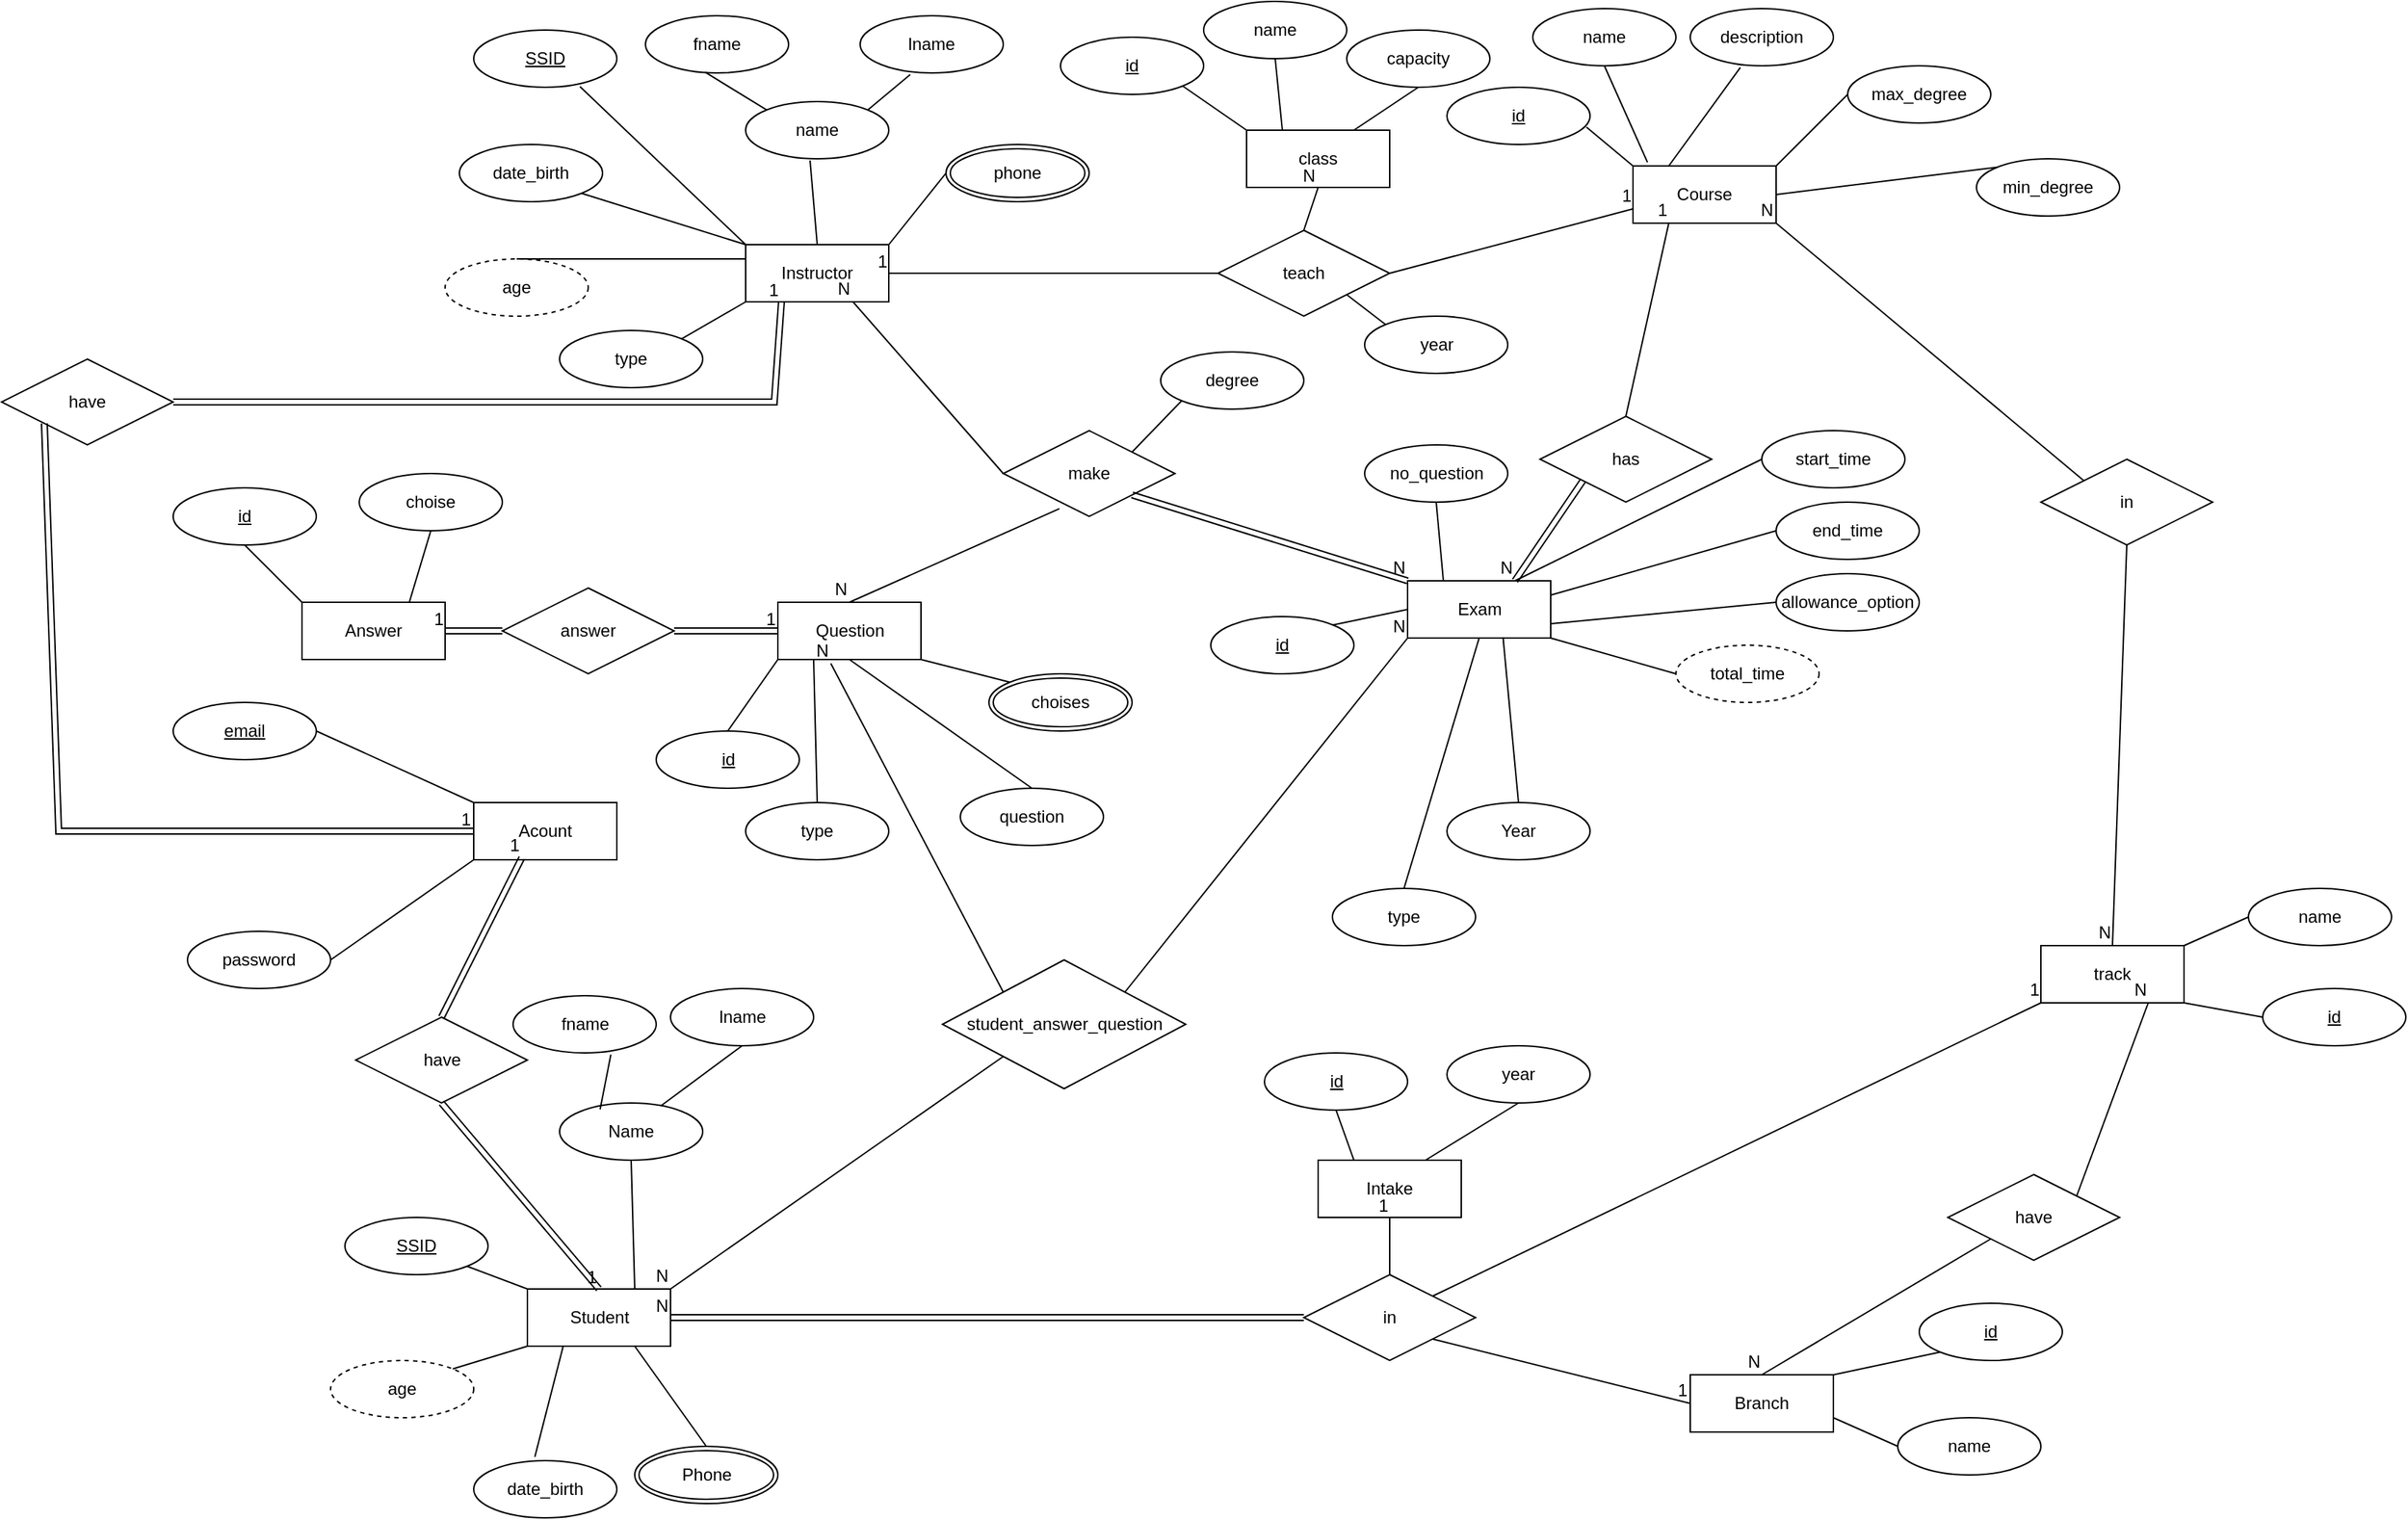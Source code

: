 <mxfile version="24.7.8">
  <diagram name="Page-1" id="6rjsLuwxw9vJ4k6Bj9x0">
    <mxGraphModel dx="3056" dy="1297" grid="1" gridSize="10" guides="1" tooltips="1" connect="1" arrows="1" fold="1" page="1" pageScale="1" pageWidth="850" pageHeight="1100" math="0" shadow="0">
      <root>
        <mxCell id="0" />
        <mxCell id="1" parent="0" />
        <mxCell id="X1uNKG1rofJCswYm5kxe-12" value="Course" style="whiteSpace=wrap;html=1;align=center;" vertex="1" parent="1">
          <mxGeometry x="520" y="165" width="100" height="40" as="geometry" />
        </mxCell>
        <mxCell id="X1uNKG1rofJCswYm5kxe-13" value="id" style="ellipse;whiteSpace=wrap;html=1;align=center;fontStyle=4;" vertex="1" parent="1">
          <mxGeometry x="390" y="110" width="100" height="40" as="geometry" />
        </mxCell>
        <mxCell id="X1uNKG1rofJCswYm5kxe-14" value="name" style="ellipse;whiteSpace=wrap;html=1;align=center;" vertex="1" parent="1">
          <mxGeometry x="450" y="55" width="100" height="40" as="geometry" />
        </mxCell>
        <mxCell id="X1uNKG1rofJCswYm5kxe-15" value="description" style="ellipse;whiteSpace=wrap;html=1;align=center;" vertex="1" parent="1">
          <mxGeometry x="560" y="55" width="100" height="40" as="geometry" />
        </mxCell>
        <mxCell id="X1uNKG1rofJCswYm5kxe-16" value="max_degree" style="ellipse;whiteSpace=wrap;html=1;align=center;" vertex="1" parent="1">
          <mxGeometry x="670" y="95" width="100" height="40" as="geometry" />
        </mxCell>
        <mxCell id="X1uNKG1rofJCswYm5kxe-17" value="min_degree" style="ellipse;whiteSpace=wrap;html=1;align=center;" vertex="1" parent="1">
          <mxGeometry x="760" y="160" width="100" height="40" as="geometry" />
        </mxCell>
        <mxCell id="X1uNKG1rofJCswYm5kxe-18" value="" style="endArrow=none;html=1;rounded=0;exitX=0.975;exitY=0.696;exitDx=0;exitDy=0;exitPerimeter=0;entryX=0;entryY=0;entryDx=0;entryDy=0;" edge="1" parent="1" source="X1uNKG1rofJCswYm5kxe-13" target="X1uNKG1rofJCswYm5kxe-12">
          <mxGeometry relative="1" as="geometry">
            <mxPoint x="450" y="155" as="sourcePoint" />
            <mxPoint x="610" y="155" as="targetPoint" />
          </mxGeometry>
        </mxCell>
        <mxCell id="X1uNKG1rofJCswYm5kxe-19" value="" style="endArrow=none;html=1;rounded=0;exitX=0.5;exitY=1;exitDx=0;exitDy=0;entryX=0.101;entryY=-0.065;entryDx=0;entryDy=0;entryPerimeter=0;" edge="1" parent="1" source="X1uNKG1rofJCswYm5kxe-14" target="X1uNKG1rofJCswYm5kxe-12">
          <mxGeometry relative="1" as="geometry">
            <mxPoint x="448" y="103" as="sourcePoint" />
            <mxPoint x="540" y="155" as="targetPoint" />
          </mxGeometry>
        </mxCell>
        <mxCell id="X1uNKG1rofJCswYm5kxe-20" value="" style="endArrow=none;html=1;rounded=0;exitX=0.35;exitY=1.029;exitDx=0;exitDy=0;entryX=0.25;entryY=0;entryDx=0;entryDy=0;exitPerimeter=0;" edge="1" parent="1" source="X1uNKG1rofJCswYm5kxe-15" target="X1uNKG1rofJCswYm5kxe-12">
          <mxGeometry relative="1" as="geometry">
            <mxPoint x="550" y="95" as="sourcePoint" />
            <mxPoint x="555" y="175" as="targetPoint" />
          </mxGeometry>
        </mxCell>
        <mxCell id="X1uNKG1rofJCswYm5kxe-21" value="" style="endArrow=none;html=1;rounded=0;exitX=0;exitY=0.5;exitDx=0;exitDy=0;entryX=1;entryY=0;entryDx=0;entryDy=0;" edge="1" parent="1" source="X1uNKG1rofJCswYm5kxe-16" target="X1uNKG1rofJCswYm5kxe-12">
          <mxGeometry relative="1" as="geometry">
            <mxPoint x="665" y="96" as="sourcePoint" />
            <mxPoint x="605" y="175" as="targetPoint" />
          </mxGeometry>
        </mxCell>
        <mxCell id="X1uNKG1rofJCswYm5kxe-22" value="" style="endArrow=none;html=1;rounded=0;exitX=0;exitY=0;exitDx=0;exitDy=0;entryX=1;entryY=0.5;entryDx=0;entryDy=0;" edge="1" parent="1" source="X1uNKG1rofJCswYm5kxe-17" target="X1uNKG1rofJCswYm5kxe-12">
          <mxGeometry relative="1" as="geometry">
            <mxPoint x="690" y="145" as="sourcePoint" />
            <mxPoint x="630" y="175" as="targetPoint" />
          </mxGeometry>
        </mxCell>
        <mxCell id="X1uNKG1rofJCswYm5kxe-23" value="Instructor" style="whiteSpace=wrap;html=1;align=center;" vertex="1" parent="1">
          <mxGeometry x="-100" y="220" width="100" height="40" as="geometry" />
        </mxCell>
        <mxCell id="X1uNKG1rofJCswYm5kxe-24" value="SSID" style="ellipse;whiteSpace=wrap;html=1;align=center;fontStyle=4;" vertex="1" parent="1">
          <mxGeometry x="-290" y="70" width="100" height="40" as="geometry" />
        </mxCell>
        <mxCell id="X1uNKG1rofJCswYm5kxe-25" value="fname" style="ellipse;whiteSpace=wrap;html=1;align=center;" vertex="1" parent="1">
          <mxGeometry x="-170" y="60" width="100" height="40" as="geometry" />
        </mxCell>
        <mxCell id="X1uNKG1rofJCswYm5kxe-26" value="lname" style="ellipse;whiteSpace=wrap;html=1;align=center;" vertex="1" parent="1">
          <mxGeometry x="-20" y="60" width="100" height="40" as="geometry" />
        </mxCell>
        <mxCell id="X1uNKG1rofJCswYm5kxe-27" value="" style="endArrow=none;html=1;rounded=0;exitX=0.742;exitY=0.987;exitDx=0;exitDy=0;exitPerimeter=0;entryX=0;entryY=0;entryDx=0;entryDy=0;" edge="1" parent="1" source="X1uNKG1rofJCswYm5kxe-24" target="X1uNKG1rofJCswYm5kxe-23">
          <mxGeometry relative="1" as="geometry">
            <mxPoint x="-140" y="290" as="sourcePoint" />
            <mxPoint x="20" y="290" as="targetPoint" />
          </mxGeometry>
        </mxCell>
        <mxCell id="X1uNKG1rofJCswYm5kxe-28" value="" style="endArrow=none;html=1;rounded=0;exitX=0.417;exitY=0.987;exitDx=0;exitDy=0;exitPerimeter=0;entryX=0;entryY=0;entryDx=0;entryDy=0;" edge="1" parent="1" source="X1uNKG1rofJCswYm5kxe-25" target="X1uNKG1rofJCswYm5kxe-34">
          <mxGeometry relative="1" as="geometry">
            <mxPoint x="-206" y="119" as="sourcePoint" />
            <mxPoint x="-110" y="210" as="targetPoint" />
          </mxGeometry>
        </mxCell>
        <mxCell id="X1uNKG1rofJCswYm5kxe-29" value="" style="endArrow=none;html=1;rounded=0;exitX=0.35;exitY=1.029;exitDx=0;exitDy=0;exitPerimeter=0;entryX=1;entryY=0;entryDx=0;entryDy=0;" edge="1" parent="1" source="X1uNKG1rofJCswYm5kxe-26" target="X1uNKG1rofJCswYm5kxe-34">
          <mxGeometry relative="1" as="geometry">
            <mxPoint x="-111" y="111" as="sourcePoint" />
            <mxPoint x="-85" y="210" as="targetPoint" />
          </mxGeometry>
        </mxCell>
        <mxCell id="X1uNKG1rofJCswYm5kxe-30" value="Question" style="whiteSpace=wrap;html=1;align=center;" vertex="1" parent="1">
          <mxGeometry x="-77.5" y="470" width="100" height="40" as="geometry" />
        </mxCell>
        <mxCell id="X1uNKG1rofJCswYm5kxe-31" value="id" style="ellipse;whiteSpace=wrap;html=1;align=center;fontStyle=4;" vertex="1" parent="1">
          <mxGeometry x="-162.5" y="560" width="100" height="40" as="geometry" />
        </mxCell>
        <mxCell id="X1uNKG1rofJCswYm5kxe-33" value="phone" style="ellipse;shape=doubleEllipse;margin=3;whiteSpace=wrap;html=1;align=center;" vertex="1" parent="1">
          <mxGeometry x="40" y="150" width="100" height="40" as="geometry" />
        </mxCell>
        <mxCell id="X1uNKG1rofJCswYm5kxe-34" value="name" style="ellipse;whiteSpace=wrap;html=1;align=center;" vertex="1" parent="1">
          <mxGeometry x="-100" y="120" width="100" height="40" as="geometry" />
        </mxCell>
        <mxCell id="X1uNKG1rofJCswYm5kxe-35" value="" style="endArrow=none;html=1;rounded=0;exitX=0.45;exitY=1.029;exitDx=0;exitDy=0;exitPerimeter=0;entryX=0.5;entryY=0;entryDx=0;entryDy=0;" edge="1" parent="1" source="X1uNKG1rofJCswYm5kxe-34" target="X1uNKG1rofJCswYm5kxe-23">
          <mxGeometry relative="1" as="geometry">
            <mxPoint x="-20" y="300" as="sourcePoint" />
            <mxPoint x="140" y="300" as="targetPoint" />
          </mxGeometry>
        </mxCell>
        <mxCell id="X1uNKG1rofJCswYm5kxe-36" value="" style="endArrow=none;html=1;rounded=0;exitX=1;exitY=0;exitDx=0;exitDy=0;entryX=0;entryY=0.5;entryDx=0;entryDy=0;" edge="1" parent="1" source="X1uNKG1rofJCswYm5kxe-23" target="X1uNKG1rofJCswYm5kxe-33">
          <mxGeometry relative="1" as="geometry">
            <mxPoint x="80" y="320" as="sourcePoint" />
            <mxPoint x="240" y="320" as="targetPoint" />
          </mxGeometry>
        </mxCell>
        <mxCell id="X1uNKG1rofJCswYm5kxe-37" value="age" style="ellipse;whiteSpace=wrap;html=1;align=center;dashed=1;" vertex="1" parent="1">
          <mxGeometry x="-310" y="230" width="100" height="40" as="geometry" />
        </mxCell>
        <mxCell id="X1uNKG1rofJCswYm5kxe-38" value="date_birth" style="ellipse;whiteSpace=wrap;html=1;align=center;" vertex="1" parent="1">
          <mxGeometry x="-300" y="150" width="100" height="40" as="geometry" />
        </mxCell>
        <mxCell id="X1uNKG1rofJCswYm5kxe-39" value="" style="endArrow=none;html=1;rounded=0;exitX=0;exitY=0;exitDx=0;exitDy=0;entryX=1;entryY=1;entryDx=0;entryDy=0;" edge="1" parent="1" source="X1uNKG1rofJCswYm5kxe-23" target="X1uNKG1rofJCswYm5kxe-38">
          <mxGeometry relative="1" as="geometry">
            <mxPoint x="70" y="230" as="sourcePoint" />
            <mxPoint x="130" y="200" as="targetPoint" />
          </mxGeometry>
        </mxCell>
        <mxCell id="X1uNKG1rofJCswYm5kxe-40" value="" style="endArrow=none;html=1;rounded=0;exitX=0.5;exitY=0;exitDx=0;exitDy=0;entryX=0;entryY=0.25;entryDx=0;entryDy=0;" edge="1" parent="1" source="X1uNKG1rofJCswYm5kxe-37" target="X1uNKG1rofJCswYm5kxe-23">
          <mxGeometry relative="1" as="geometry">
            <mxPoint x="70" y="270" as="sourcePoint" />
            <mxPoint x="135" y="276" as="targetPoint" />
          </mxGeometry>
        </mxCell>
        <mxCell id="X1uNKG1rofJCswYm5kxe-41" value="type" style="ellipse;whiteSpace=wrap;html=1;align=center;" vertex="1" parent="1">
          <mxGeometry x="-100" y="610" width="100" height="40" as="geometry" />
        </mxCell>
        <mxCell id="X1uNKG1rofJCswYm5kxe-42" value="" style="endArrow=none;html=1;rounded=0;exitX=0.5;exitY=0;exitDx=0;exitDy=0;entryX=0;entryY=1;entryDx=0;entryDy=0;" edge="1" parent="1" source="X1uNKG1rofJCswYm5kxe-31" target="X1uNKG1rofJCswYm5kxe-30">
          <mxGeometry relative="1" as="geometry">
            <mxPoint x="-142.505" y="474.142" as="sourcePoint" />
            <mxPoint x="92.14" y="570" as="targetPoint" />
          </mxGeometry>
        </mxCell>
        <mxCell id="X1uNKG1rofJCswYm5kxe-43" value="" style="endArrow=none;html=1;rounded=0;exitX=0.5;exitY=0;exitDx=0;exitDy=0;entryX=0.25;entryY=1;entryDx=0;entryDy=0;" edge="1" parent="1" source="X1uNKG1rofJCswYm5kxe-41" target="X1uNKG1rofJCswYm5kxe-30">
          <mxGeometry relative="1" as="geometry">
            <mxPoint x="-57.646" y="434.226" as="sourcePoint" />
            <mxPoint x="-37.86" y="560" as="targetPoint" />
          </mxGeometry>
        </mxCell>
        <mxCell id="X1uNKG1rofJCswYm5kxe-44" value="Exam" style="whiteSpace=wrap;html=1;align=center;direction=west;" vertex="1" parent="1">
          <mxGeometry x="362.5" y="455.0" width="100" height="40" as="geometry" />
        </mxCell>
        <mxCell id="X1uNKG1rofJCswYm5kxe-47" value="Student" style="whiteSpace=wrap;html=1;align=center;" vertex="1" parent="1">
          <mxGeometry x="-252.5" y="950" width="100" height="40" as="geometry" />
        </mxCell>
        <mxCell id="X1uNKG1rofJCswYm5kxe-54" value="SSID" style="ellipse;whiteSpace=wrap;html=1;align=center;fontStyle=4;" vertex="1" parent="1">
          <mxGeometry x="-380" y="900" width="100" height="40" as="geometry" />
        </mxCell>
        <mxCell id="X1uNKG1rofJCswYm5kxe-55" value="Name" style="ellipse;whiteSpace=wrap;html=1;align=center;" vertex="1" parent="1">
          <mxGeometry x="-230" y="820" width="100" height="40" as="geometry" />
        </mxCell>
        <mxCell id="X1uNKG1rofJCswYm5kxe-56" value="fname" style="ellipse;whiteSpace=wrap;html=1;align=center;" vertex="1" parent="1">
          <mxGeometry x="-262.5" y="745" width="100" height="40" as="geometry" />
        </mxCell>
        <mxCell id="X1uNKG1rofJCswYm5kxe-57" value="lname" style="ellipse;whiteSpace=wrap;html=1;align=center;" vertex="1" parent="1">
          <mxGeometry x="-152.5" y="740" width="100" height="40" as="geometry" />
        </mxCell>
        <mxCell id="X1uNKG1rofJCswYm5kxe-59" value="Phone" style="ellipse;shape=doubleEllipse;margin=3;whiteSpace=wrap;html=1;align=center;" vertex="1" parent="1">
          <mxGeometry x="-177.5" y="1060" width="100" height="40" as="geometry" />
        </mxCell>
        <mxCell id="X1uNKG1rofJCswYm5kxe-60" value="date_birth" style="ellipse;whiteSpace=wrap;html=1;align=center;" vertex="1" parent="1">
          <mxGeometry x="-290" y="1070" width="100" height="40" as="geometry" />
        </mxCell>
        <mxCell id="X1uNKG1rofJCswYm5kxe-61" value="" style="endArrow=none;html=1;rounded=0;exitX=1;exitY=1;exitDx=0;exitDy=0;entryX=0;entryY=0;entryDx=0;entryDy=0;" edge="1" parent="1" source="X1uNKG1rofJCswYm5kxe-54" target="X1uNKG1rofJCswYm5kxe-47">
          <mxGeometry relative="1" as="geometry">
            <mxPoint x="-392.5" y="970" as="sourcePoint" />
            <mxPoint x="-232.5" y="970" as="targetPoint" />
          </mxGeometry>
        </mxCell>
        <mxCell id="X1uNKG1rofJCswYm5kxe-62" value="" style="endArrow=none;html=1;rounded=0;exitX=0.5;exitY=1;exitDx=0;exitDy=0;entryX=0.75;entryY=0;entryDx=0;entryDy=0;" edge="1" parent="1" source="X1uNKG1rofJCswYm5kxe-55" target="X1uNKG1rofJCswYm5kxe-47">
          <mxGeometry relative="1" as="geometry">
            <mxPoint x="-347.5" y="864" as="sourcePoint" />
            <mxPoint x="-172.5" y="920" as="targetPoint" />
          </mxGeometry>
        </mxCell>
        <mxCell id="X1uNKG1rofJCswYm5kxe-63" value="" style="endArrow=none;html=1;rounded=0;exitX=0.683;exitY=1.029;exitDx=0;exitDy=0;entryX=0.283;entryY=0.113;entryDx=0;entryDy=0;exitPerimeter=0;entryPerimeter=0;" edge="1" parent="1" source="X1uNKG1rofJCswYm5kxe-56" target="X1uNKG1rofJCswYm5kxe-55">
          <mxGeometry relative="1" as="geometry">
            <mxPoint x="-239.5" y="871" as="sourcePoint" />
            <mxPoint x="-237.5" y="910" as="targetPoint" />
          </mxGeometry>
        </mxCell>
        <mxCell id="X1uNKG1rofJCswYm5kxe-64" value="" style="endArrow=none;html=1;rounded=0;exitX=0.5;exitY=1;exitDx=0;exitDy=0;entryX=0.708;entryY=0.05;entryDx=0;entryDy=0;entryPerimeter=0;" edge="1" parent="1" source="X1uNKG1rofJCswYm5kxe-57" target="X1uNKG1rofJCswYm5kxe-55">
          <mxGeometry relative="1" as="geometry">
            <mxPoint x="-304.5" y="791" as="sourcePoint" />
            <mxPoint x="-254.5" y="835" as="targetPoint" />
          </mxGeometry>
        </mxCell>
        <mxCell id="X1uNKG1rofJCswYm5kxe-65" value="" style="endArrow=none;html=1;rounded=0;exitX=0.5;exitY=0;exitDx=0;exitDy=0;entryX=0.75;entryY=1;entryDx=0;entryDy=0;" edge="1" parent="1" source="X1uNKG1rofJCswYm5kxe-59" target="X1uNKG1rofJCswYm5kxe-47">
          <mxGeometry relative="1" as="geometry">
            <mxPoint x="-197.5" y="844" as="sourcePoint" />
            <mxPoint x="-191.5" y="882" as="targetPoint" />
          </mxGeometry>
        </mxCell>
        <mxCell id="X1uNKG1rofJCswYm5kxe-66" value="" style="endArrow=none;html=1;rounded=0;exitX=0.427;exitY=-0.065;exitDx=0;exitDy=0;entryX=0.25;entryY=1;entryDx=0;entryDy=0;exitPerimeter=0;" edge="1" parent="1" source="X1uNKG1rofJCswYm5kxe-60" target="X1uNKG1rofJCswYm5kxe-47">
          <mxGeometry relative="1" as="geometry">
            <mxPoint x="-92.5" y="920" as="sourcePoint" />
            <mxPoint x="-142.5" y="960" as="targetPoint" />
          </mxGeometry>
        </mxCell>
        <mxCell id="X1uNKG1rofJCswYm5kxe-67" value="age" style="ellipse;whiteSpace=wrap;html=1;align=center;dashed=1;" vertex="1" parent="1">
          <mxGeometry x="-390" y="1000" width="100" height="40" as="geometry" />
        </mxCell>
        <mxCell id="X1uNKG1rofJCswYm5kxe-85" value="Acount" style="whiteSpace=wrap;html=1;align=center;" vertex="1" parent="1">
          <mxGeometry x="-290" y="610.0" width="100" height="40" as="geometry" />
        </mxCell>
        <mxCell id="X1uNKG1rofJCswYm5kxe-86" value="type" style="ellipse;whiteSpace=wrap;html=1;align=center;direction=west;" vertex="1" parent="1">
          <mxGeometry x="310" y="670" width="100" height="40" as="geometry" />
        </mxCell>
        <mxCell id="X1uNKG1rofJCswYm5kxe-87" value="id" style="ellipse;whiteSpace=wrap;html=1;align=center;fontStyle=4;direction=west;" vertex="1" parent="1">
          <mxGeometry x="225" y="480" width="100" height="40" as="geometry" />
        </mxCell>
        <mxCell id="X1uNKG1rofJCswYm5kxe-88" value="" style="endArrow=none;html=1;rounded=0;exitX=0;exitY=1;exitDx=0;exitDy=0;entryX=1;entryY=0.5;entryDx=0;entryDy=0;" edge="1" parent="1" source="X1uNKG1rofJCswYm5kxe-87" target="X1uNKG1rofJCswYm5kxe-44">
          <mxGeometry relative="1" as="geometry">
            <mxPoint x="432.5" y="350" as="sourcePoint" />
            <mxPoint x="592.5" y="350" as="targetPoint" />
          </mxGeometry>
        </mxCell>
        <mxCell id="X1uNKG1rofJCswYm5kxe-89" value="" style="endArrow=none;html=1;rounded=0;exitX=0.5;exitY=0;exitDx=0;exitDy=0;entryX=0.5;entryY=1;entryDx=0;entryDy=0;" edge="1" parent="1" source="X1uNKG1rofJCswYm5kxe-44" target="X1uNKG1rofJCswYm5kxe-86">
          <mxGeometry relative="1" as="geometry">
            <mxPoint x="337.5" y="429.0" as="sourcePoint" />
            <mxPoint x="372.5" y="465.0" as="targetPoint" />
          </mxGeometry>
        </mxCell>
        <mxCell id="X1uNKG1rofJCswYm5kxe-106" value="start_time" style="ellipse;whiteSpace=wrap;html=1;align=center;" vertex="1" parent="1">
          <mxGeometry x="610" y="350" width="100" height="40" as="geometry" />
        </mxCell>
        <mxCell id="X1uNKG1rofJCswYm5kxe-108" value="end_time" style="ellipse;whiteSpace=wrap;html=1;align=center;" vertex="1" parent="1">
          <mxGeometry x="620" y="400" width="100" height="40" as="geometry" />
        </mxCell>
        <mxCell id="X1uNKG1rofJCswYm5kxe-109" value="" style="endArrow=none;html=1;rounded=0;exitX=0;exitY=0.5;exitDx=0;exitDy=0;entryX=0.25;entryY=1;entryDx=0;entryDy=0;" edge="1" parent="1" source="X1uNKG1rofJCswYm5kxe-106" target="X1uNKG1rofJCswYm5kxe-44">
          <mxGeometry relative="1" as="geometry">
            <mxPoint x="502.5" y="430.0" as="sourcePoint" />
            <mxPoint x="662.5" y="430.0" as="targetPoint" />
          </mxGeometry>
        </mxCell>
        <mxCell id="X1uNKG1rofJCswYm5kxe-110" value="" style="endArrow=none;html=1;rounded=0;exitX=0;exitY=0.5;exitDx=0;exitDy=0;entryX=0;entryY=0.75;entryDx=0;entryDy=0;" edge="1" parent="1" source="X1uNKG1rofJCswYm5kxe-108" target="X1uNKG1rofJCswYm5kxe-44">
          <mxGeometry relative="1" as="geometry">
            <mxPoint x="412.5" y="395" as="sourcePoint" />
            <mxPoint x="397.5" y="465.0" as="targetPoint" />
          </mxGeometry>
        </mxCell>
        <mxCell id="X1uNKG1rofJCswYm5kxe-111" value="allowance_option" style="ellipse;whiteSpace=wrap;html=1;align=center;" vertex="1" parent="1">
          <mxGeometry x="620" y="450" width="100" height="40" as="geometry" />
        </mxCell>
        <mxCell id="X1uNKG1rofJCswYm5kxe-112" value="" style="endArrow=none;html=1;rounded=0;exitX=0;exitY=0.5;exitDx=0;exitDy=0;entryX=0;entryY=0.25;entryDx=0;entryDy=0;" edge="1" parent="1" source="X1uNKG1rofJCswYm5kxe-111" target="X1uNKG1rofJCswYm5kxe-44">
          <mxGeometry relative="1" as="geometry">
            <mxPoint x="477.5" y="384" as="sourcePoint" />
            <mxPoint x="482.5" y="420" as="targetPoint" />
          </mxGeometry>
        </mxCell>
        <mxCell id="X1uNKG1rofJCswYm5kxe-127" value="Year" style="ellipse;whiteSpace=wrap;html=1;align=center;" vertex="1" parent="1">
          <mxGeometry x="390" y="610" width="100" height="40" as="geometry" />
        </mxCell>
        <mxCell id="X1uNKG1rofJCswYm5kxe-128" value="" style="endArrow=none;html=1;rounded=0;exitX=0.5;exitY=0;exitDx=0;exitDy=0;entryX=0.333;entryY=0.013;entryDx=0;entryDy=0;entryPerimeter=0;" edge="1" parent="1" source="X1uNKG1rofJCswYm5kxe-127" target="X1uNKG1rofJCswYm5kxe-44">
          <mxGeometry relative="1" as="geometry">
            <mxPoint x="352.5" y="580" as="sourcePoint" />
            <mxPoint x="512.5" y="580" as="targetPoint" />
          </mxGeometry>
        </mxCell>
        <mxCell id="X1uNKG1rofJCswYm5kxe-192" value="teach" style="shape=rhombus;perimeter=rhombusPerimeter;whiteSpace=wrap;html=1;align=center;" vertex="1" parent="1">
          <mxGeometry x="230" y="210" width="120" height="60" as="geometry" />
        </mxCell>
        <mxCell id="X1uNKG1rofJCswYm5kxe-202" value="question" style="ellipse;whiteSpace=wrap;html=1;align=center;" vertex="1" parent="1">
          <mxGeometry x="50" y="600" width="100" height="40" as="geometry" />
        </mxCell>
        <mxCell id="X1uNKG1rofJCswYm5kxe-204" value="choises" style="ellipse;shape=doubleEllipse;margin=3;whiteSpace=wrap;html=1;align=center;" vertex="1" parent="1">
          <mxGeometry x="70" y="520" width="100" height="40" as="geometry" />
        </mxCell>
        <mxCell id="X1uNKG1rofJCswYm5kxe-205" value="" style="endArrow=none;html=1;rounded=0;exitX=0.5;exitY=0;exitDx=0;exitDy=0;entryX=0.5;entryY=1;entryDx=0;entryDy=0;" edge="1" parent="1" source="X1uNKG1rofJCswYm5kxe-202" target="X1uNKG1rofJCswYm5kxe-30">
          <mxGeometry relative="1" as="geometry">
            <mxPoint x="22.5" y="600" as="sourcePoint" />
            <mxPoint x="182.5" y="600" as="targetPoint" />
          </mxGeometry>
        </mxCell>
        <mxCell id="X1uNKG1rofJCswYm5kxe-206" value="" style="endArrow=none;html=1;rounded=0;exitX=0;exitY=0;exitDx=0;exitDy=0;entryX=1;entryY=1;entryDx=0;entryDy=0;" edge="1" parent="1" source="X1uNKG1rofJCswYm5kxe-204" target="X1uNKG1rofJCswYm5kxe-30">
          <mxGeometry relative="1" as="geometry">
            <mxPoint x="40.5" y="432" as="sourcePoint" />
            <mxPoint x="7.5" y="480" as="targetPoint" />
          </mxGeometry>
        </mxCell>
        <mxCell id="X1uNKG1rofJCswYm5kxe-209" value="year" style="ellipse;whiteSpace=wrap;html=1;align=center;direction=east;" vertex="1" parent="1">
          <mxGeometry x="332.5" y="270" width="100" height="40" as="geometry" />
        </mxCell>
        <mxCell id="X1uNKG1rofJCswYm5kxe-210" value="" style="endArrow=none;html=1;rounded=0;exitX=1;exitY=1;exitDx=0;exitDy=0;entryX=0;entryY=0;entryDx=0;entryDy=0;" edge="1" parent="1" source="X1uNKG1rofJCswYm5kxe-192" target="X1uNKG1rofJCswYm5kxe-209">
          <mxGeometry relative="1" as="geometry">
            <mxPoint x="530" y="355" as="sourcePoint" />
            <mxPoint x="690" y="355" as="targetPoint" />
          </mxGeometry>
        </mxCell>
        <mxCell id="X1uNKG1rofJCswYm5kxe-211" value="class" style="whiteSpace=wrap;html=1;align=center;" vertex="1" parent="1">
          <mxGeometry x="250" y="140" width="100" height="40" as="geometry" />
        </mxCell>
        <mxCell id="X1uNKG1rofJCswYm5kxe-216" value="" style="endArrow=none;html=1;rounded=0;exitX=0.5;exitY=0;exitDx=0;exitDy=0;entryX=0.5;entryY=1;entryDx=0;entryDy=0;" edge="1" parent="1" source="X1uNKG1rofJCswYm5kxe-192" target="X1uNKG1rofJCswYm5kxe-211">
          <mxGeometry relative="1" as="geometry">
            <mxPoint x="260" y="140" as="sourcePoint" />
            <mxPoint x="240" y="150" as="targetPoint" />
          </mxGeometry>
        </mxCell>
        <mxCell id="X1uNKG1rofJCswYm5kxe-217" value="N" style="resizable=0;html=1;whiteSpace=wrap;align=right;verticalAlign=bottom;" connectable="0" vertex="1" parent="X1uNKG1rofJCswYm5kxe-216">
          <mxGeometry x="1" relative="1" as="geometry" />
        </mxCell>
        <mxCell id="X1uNKG1rofJCswYm5kxe-218" value="" style="endArrow=none;html=1;rounded=0;exitX=0;exitY=0.5;exitDx=0;exitDy=0;entryX=1;entryY=0.5;entryDx=0;entryDy=0;" edge="1" parent="1" source="X1uNKG1rofJCswYm5kxe-192" target="X1uNKG1rofJCswYm5kxe-23">
          <mxGeometry relative="1" as="geometry">
            <mxPoint x="200" y="250" as="sourcePoint" />
            <mxPoint x="40" y="250" as="targetPoint" />
          </mxGeometry>
        </mxCell>
        <mxCell id="X1uNKG1rofJCswYm5kxe-219" value="1" style="resizable=0;html=1;whiteSpace=wrap;align=right;verticalAlign=bottom;" connectable="0" vertex="1" parent="X1uNKG1rofJCswYm5kxe-218">
          <mxGeometry x="1" relative="1" as="geometry" />
        </mxCell>
        <mxCell id="X1uNKG1rofJCswYm5kxe-220" value="" style="endArrow=none;html=1;rounded=0;exitX=1;exitY=0.5;exitDx=0;exitDy=0;entryX=0;entryY=0.75;entryDx=0;entryDy=0;" edge="1" parent="1" source="X1uNKG1rofJCswYm5kxe-192" target="X1uNKG1rofJCswYm5kxe-12">
          <mxGeometry relative="1" as="geometry">
            <mxPoint x="350" y="220" as="sourcePoint" />
            <mxPoint x="510" y="220" as="targetPoint" />
          </mxGeometry>
        </mxCell>
        <mxCell id="X1uNKG1rofJCswYm5kxe-221" value="1" style="resizable=0;html=1;whiteSpace=wrap;align=right;verticalAlign=bottom;" connectable="0" vertex="1" parent="X1uNKG1rofJCswYm5kxe-220">
          <mxGeometry x="1" relative="1" as="geometry" />
        </mxCell>
        <mxCell id="X1uNKG1rofJCswYm5kxe-223" value="id" style="ellipse;whiteSpace=wrap;html=1;align=center;fontStyle=4;" vertex="1" parent="1">
          <mxGeometry x="120" y="75" width="100" height="40" as="geometry" />
        </mxCell>
        <mxCell id="X1uNKG1rofJCswYm5kxe-224" value="name" style="ellipse;whiteSpace=wrap;html=1;align=center;" vertex="1" parent="1">
          <mxGeometry x="220" y="50" width="100" height="40" as="geometry" />
        </mxCell>
        <mxCell id="X1uNKG1rofJCswYm5kxe-225" value="capacity" style="ellipse;whiteSpace=wrap;html=1;align=center;" vertex="1" parent="1">
          <mxGeometry x="320" y="70" width="100" height="40" as="geometry" />
        </mxCell>
        <mxCell id="X1uNKG1rofJCswYm5kxe-226" value="" style="endArrow=none;html=1;rounded=0;exitX=1;exitY=1;exitDx=0;exitDy=0;entryX=0;entryY=0;entryDx=0;entryDy=0;" edge="1" parent="1" source="X1uNKG1rofJCswYm5kxe-223" target="X1uNKG1rofJCswYm5kxe-211">
          <mxGeometry relative="1" as="geometry">
            <mxPoint x="250" y="40" as="sourcePoint" />
            <mxPoint x="410" y="40" as="targetPoint" />
          </mxGeometry>
        </mxCell>
        <mxCell id="X1uNKG1rofJCswYm5kxe-227" value="" style="endArrow=none;html=1;rounded=0;exitX=0.5;exitY=1;exitDx=0;exitDy=0;entryX=0.25;entryY=0;entryDx=0;entryDy=0;" edge="1" parent="1" source="X1uNKG1rofJCswYm5kxe-224" target="X1uNKG1rofJCswYm5kxe-211">
          <mxGeometry relative="1" as="geometry">
            <mxPoint x="195" y="44" as="sourcePoint" />
            <mxPoint x="200" y="75" as="targetPoint" />
          </mxGeometry>
        </mxCell>
        <mxCell id="X1uNKG1rofJCswYm5kxe-228" value="" style="endArrow=none;html=1;rounded=0;exitX=0.5;exitY=1;exitDx=0;exitDy=0;entryX=0.75;entryY=0;entryDx=0;entryDy=0;" edge="1" parent="1" source="X1uNKG1rofJCswYm5kxe-225" target="X1uNKG1rofJCswYm5kxe-211">
          <mxGeometry relative="1" as="geometry">
            <mxPoint x="205" y="54" as="sourcePoint" />
            <mxPoint x="210" y="85" as="targetPoint" />
          </mxGeometry>
        </mxCell>
        <mxCell id="X1uNKG1rofJCswYm5kxe-234" value="type" style="ellipse;whiteSpace=wrap;html=1;align=center;" vertex="1" parent="1">
          <mxGeometry x="-230" y="280" width="100" height="40" as="geometry" />
        </mxCell>
        <mxCell id="X1uNKG1rofJCswYm5kxe-235" value="" style="endArrow=none;html=1;rounded=0;exitX=0;exitY=1;exitDx=0;exitDy=0;entryX=1;entryY=0;entryDx=0;entryDy=0;" edge="1" parent="1" source="X1uNKG1rofJCswYm5kxe-23" target="X1uNKG1rofJCswYm5kxe-234">
          <mxGeometry relative="1" as="geometry">
            <mxPoint x="-220" y="370" as="sourcePoint" />
            <mxPoint x="-60" y="370" as="targetPoint" />
          </mxGeometry>
        </mxCell>
        <mxCell id="X1uNKG1rofJCswYm5kxe-241" value="email" style="ellipse;whiteSpace=wrap;html=1;align=center;fontStyle=4;" vertex="1" parent="1">
          <mxGeometry x="-500" y="540" width="100" height="40" as="geometry" />
        </mxCell>
        <mxCell id="X1uNKG1rofJCswYm5kxe-242" value="password" style="ellipse;whiteSpace=wrap;html=1;align=center;" vertex="1" parent="1">
          <mxGeometry x="-490" y="700" width="100" height="40" as="geometry" />
        </mxCell>
        <mxCell id="X1uNKG1rofJCswYm5kxe-243" value="" style="endArrow=none;html=1;rounded=0;exitX=1;exitY=0.5;exitDx=0;exitDy=0;" edge="1" parent="1" source="X1uNKG1rofJCswYm5kxe-241">
          <mxGeometry relative="1" as="geometry">
            <mxPoint x="-440" y="750" as="sourcePoint" />
            <mxPoint x="-290" y="610" as="targetPoint" />
          </mxGeometry>
        </mxCell>
        <mxCell id="X1uNKG1rofJCswYm5kxe-244" value="" style="endArrow=none;html=1;rounded=0;exitX=1;exitY=0.5;exitDx=0;exitDy=0;entryX=0;entryY=1;entryDx=0;entryDy=0;" edge="1" parent="1" source="X1uNKG1rofJCswYm5kxe-242" target="X1uNKG1rofJCswYm5kxe-85">
          <mxGeometry relative="1" as="geometry">
            <mxPoint x="-360" y="720" as="sourcePoint" />
            <mxPoint x="-200" y="720" as="targetPoint" />
          </mxGeometry>
        </mxCell>
        <mxCell id="X1uNKG1rofJCswYm5kxe-245" value="have" style="shape=rhombus;perimeter=rhombusPerimeter;whiteSpace=wrap;html=1;align=center;" vertex="1" parent="1">
          <mxGeometry x="-372.5" y="760" width="120" height="60" as="geometry" />
        </mxCell>
        <mxCell id="X1uNKG1rofJCswYm5kxe-246" value="" style="shape=link;html=1;rounded=0;exitX=0.5;exitY=0;exitDx=0;exitDy=0;entryX=0.336;entryY=0.965;entryDx=0;entryDy=0;entryPerimeter=0;" edge="1" parent="1" source="X1uNKG1rofJCswYm5kxe-245" target="X1uNKG1rofJCswYm5kxe-85">
          <mxGeometry relative="1" as="geometry">
            <mxPoint x="-330" y="700" as="sourcePoint" />
            <mxPoint x="-170" y="700" as="targetPoint" />
          </mxGeometry>
        </mxCell>
        <mxCell id="X1uNKG1rofJCswYm5kxe-247" value="1" style="resizable=0;html=1;whiteSpace=wrap;align=right;verticalAlign=bottom;" connectable="0" vertex="1" parent="X1uNKG1rofJCswYm5kxe-246">
          <mxGeometry x="1" relative="1" as="geometry" />
        </mxCell>
        <mxCell id="X1uNKG1rofJCswYm5kxe-248" value="" style="shape=link;html=1;rounded=0;exitX=0.5;exitY=1;exitDx=0;exitDy=0;entryX=0.5;entryY=0;entryDx=0;entryDy=0;" edge="1" parent="1" source="X1uNKG1rofJCswYm5kxe-245" target="X1uNKG1rofJCswYm5kxe-47">
          <mxGeometry relative="1" as="geometry">
            <mxPoint x="-270" y="770" as="sourcePoint" />
            <mxPoint x="-236" y="649" as="targetPoint" />
          </mxGeometry>
        </mxCell>
        <mxCell id="X1uNKG1rofJCswYm5kxe-249" value="1" style="resizable=0;html=1;whiteSpace=wrap;align=right;verticalAlign=bottom;" connectable="0" vertex="1" parent="X1uNKG1rofJCswYm5kxe-248">
          <mxGeometry x="1" relative="1" as="geometry" />
        </mxCell>
        <mxCell id="X1uNKG1rofJCswYm5kxe-250" value="have" style="shape=rhombus;perimeter=rhombusPerimeter;whiteSpace=wrap;html=1;align=center;" vertex="1" parent="1">
          <mxGeometry x="-620" y="300" width="120" height="60" as="geometry" />
        </mxCell>
        <mxCell id="X1uNKG1rofJCswYm5kxe-251" value="" style="shape=link;html=1;rounded=0;exitX=1;exitY=0.5;exitDx=0;exitDy=0;entryX=0.25;entryY=1;entryDx=0;entryDy=0;" edge="1" parent="1" source="X1uNKG1rofJCswYm5kxe-250" target="X1uNKG1rofJCswYm5kxe-23">
          <mxGeometry relative="1" as="geometry">
            <mxPoint x="-270" y="770" as="sourcePoint" />
            <mxPoint x="-236" y="649" as="targetPoint" />
            <Array as="points">
              <mxPoint x="-80" y="330" />
            </Array>
          </mxGeometry>
        </mxCell>
        <mxCell id="X1uNKG1rofJCswYm5kxe-252" value="1" style="resizable=0;html=1;whiteSpace=wrap;align=right;verticalAlign=bottom;" connectable="0" vertex="1" parent="X1uNKG1rofJCswYm5kxe-251">
          <mxGeometry x="1" relative="1" as="geometry" />
        </mxCell>
        <mxCell id="X1uNKG1rofJCswYm5kxe-253" value="" style="shape=link;html=1;rounded=0;exitX=0;exitY=1;exitDx=0;exitDy=0;entryX=0;entryY=0.5;entryDx=0;entryDy=0;" edge="1" parent="1" source="X1uNKG1rofJCswYm5kxe-250" target="X1uNKG1rofJCswYm5kxe-85">
          <mxGeometry relative="1" as="geometry">
            <mxPoint x="-180" y="490" as="sourcePoint" />
            <mxPoint x="-141" y="447" as="targetPoint" />
            <Array as="points">
              <mxPoint x="-580" y="630" />
            </Array>
          </mxGeometry>
        </mxCell>
        <mxCell id="X1uNKG1rofJCswYm5kxe-254" value="1" style="resizable=0;html=1;whiteSpace=wrap;align=right;verticalAlign=bottom;" connectable="0" vertex="1" parent="X1uNKG1rofJCswYm5kxe-253">
          <mxGeometry x="1" relative="1" as="geometry" />
        </mxCell>
        <mxCell id="X1uNKG1rofJCswYm5kxe-266" value="" style="endArrow=none;html=1;rounded=0;entryX=0.5;entryY=0;entryDx=0;entryDy=0;exitX=0.327;exitY=0.91;exitDx=0;exitDy=0;exitPerimeter=0;" edge="1" parent="1" source="X1uNKG1rofJCswYm5kxe-269" target="X1uNKG1rofJCswYm5kxe-30">
          <mxGeometry relative="1" as="geometry">
            <mxPoint x="110" y="410" as="sourcePoint" />
            <mxPoint x="473" y="505" as="targetPoint" />
          </mxGeometry>
        </mxCell>
        <mxCell id="X1uNKG1rofJCswYm5kxe-267" value="N" style="resizable=0;html=1;whiteSpace=wrap;align=right;verticalAlign=bottom;" connectable="0" vertex="1" parent="X1uNKG1rofJCswYm5kxe-266">
          <mxGeometry x="1" relative="1" as="geometry" />
        </mxCell>
        <mxCell id="X1uNKG1rofJCswYm5kxe-269" value="make" style="shape=rhombus;perimeter=rhombusPerimeter;whiteSpace=wrap;html=1;align=center;" vertex="1" parent="1">
          <mxGeometry x="80" y="350" width="120" height="60" as="geometry" />
        </mxCell>
        <mxCell id="X1uNKG1rofJCswYm5kxe-272" value="" style="shape=link;html=1;rounded=0;entryX=1;entryY=1;entryDx=0;entryDy=0;exitX=1;exitY=1;exitDx=0;exitDy=0;" edge="1" parent="1" source="X1uNKG1rofJCswYm5kxe-269" target="X1uNKG1rofJCswYm5kxe-44">
          <mxGeometry relative="1" as="geometry">
            <mxPoint x="200" y="380" as="sourcePoint" />
            <mxPoint x="360" y="380" as="targetPoint" />
          </mxGeometry>
        </mxCell>
        <mxCell id="X1uNKG1rofJCswYm5kxe-273" value="N" style="resizable=0;html=1;whiteSpace=wrap;align=right;verticalAlign=bottom;" connectable="0" vertex="1" parent="X1uNKG1rofJCswYm5kxe-272">
          <mxGeometry x="1" relative="1" as="geometry" />
        </mxCell>
        <mxCell id="X1uNKG1rofJCswYm5kxe-276" value="" style="endArrow=none;html=1;rounded=0;entryX=0.75;entryY=1;entryDx=0;entryDy=0;exitX=0;exitY=0.5;exitDx=0;exitDy=0;" edge="1" parent="1" source="X1uNKG1rofJCswYm5kxe-269" target="X1uNKG1rofJCswYm5kxe-23">
          <mxGeometry relative="1" as="geometry">
            <mxPoint x="20" y="300" as="sourcePoint" />
            <mxPoint x="180" y="300" as="targetPoint" />
          </mxGeometry>
        </mxCell>
        <mxCell id="X1uNKG1rofJCswYm5kxe-277" value="N" style="resizable=0;html=1;whiteSpace=wrap;align=right;verticalAlign=bottom;" connectable="0" vertex="1" parent="X1uNKG1rofJCswYm5kxe-276">
          <mxGeometry x="1" relative="1" as="geometry" />
        </mxCell>
        <mxCell id="X1uNKG1rofJCswYm5kxe-283" value="has" style="shape=rhombus;perimeter=rhombusPerimeter;whiteSpace=wrap;html=1;align=center;" vertex="1" parent="1">
          <mxGeometry x="455" y="340" width="120" height="60" as="geometry" />
        </mxCell>
        <mxCell id="X1uNKG1rofJCswYm5kxe-286" value="" style="endArrow=none;html=1;rounded=0;exitX=0.5;exitY=0;exitDx=0;exitDy=0;entryX=0.25;entryY=1;entryDx=0;entryDy=0;" edge="1" parent="1" source="X1uNKG1rofJCswYm5kxe-283" target="X1uNKG1rofJCswYm5kxe-12">
          <mxGeometry relative="1" as="geometry">
            <mxPoint x="520" y="310" as="sourcePoint" />
            <mxPoint x="680" y="310" as="targetPoint" />
          </mxGeometry>
        </mxCell>
        <mxCell id="X1uNKG1rofJCswYm5kxe-287" value="1" style="resizable=0;html=1;whiteSpace=wrap;align=right;verticalAlign=bottom;" connectable="0" vertex="1" parent="X1uNKG1rofJCswYm5kxe-286">
          <mxGeometry x="1" relative="1" as="geometry" />
        </mxCell>
        <mxCell id="X1uNKG1rofJCswYm5kxe-290" value="" style="shape=link;html=1;rounded=0;exitX=0;exitY=1;exitDx=0;exitDy=0;entryX=0.25;entryY=1;entryDx=0;entryDy=0;" edge="1" parent="1" source="X1uNKG1rofJCswYm5kxe-283" target="X1uNKG1rofJCswYm5kxe-44">
          <mxGeometry relative="1" as="geometry">
            <mxPoint x="570" y="400" as="sourcePoint" />
            <mxPoint x="730" y="400" as="targetPoint" />
          </mxGeometry>
        </mxCell>
        <mxCell id="X1uNKG1rofJCswYm5kxe-291" value="N" style="resizable=0;html=1;whiteSpace=wrap;align=right;verticalAlign=bottom;" connectable="0" vertex="1" parent="X1uNKG1rofJCswYm5kxe-290">
          <mxGeometry x="1" relative="1" as="geometry" />
        </mxCell>
        <mxCell id="X1uNKG1rofJCswYm5kxe-292" value="no_question" style="ellipse;whiteSpace=wrap;html=1;align=center;" vertex="1" parent="1">
          <mxGeometry x="332.5" y="360" width="100" height="40" as="geometry" />
        </mxCell>
        <mxCell id="X1uNKG1rofJCswYm5kxe-295" value="" style="endArrow=none;html=1;rounded=0;exitX=0;exitY=1;exitDx=0;exitDy=0;entryX=1;entryY=0;entryDx=0;entryDy=0;" edge="1" parent="1" source="X1uNKG1rofJCswYm5kxe-386" target="X1uNKG1rofJCswYm5kxe-269">
          <mxGeometry relative="1" as="geometry">
            <mxPoint x="170" y="440" as="sourcePoint" />
            <mxPoint x="260" y="620" as="targetPoint" />
          </mxGeometry>
        </mxCell>
        <mxCell id="X1uNKG1rofJCswYm5kxe-297" value="Intake" style="whiteSpace=wrap;html=1;align=center;" vertex="1" parent="1">
          <mxGeometry x="300" y="860" width="100" height="40" as="geometry" />
        </mxCell>
        <mxCell id="X1uNKG1rofJCswYm5kxe-298" value="id" style="ellipse;whiteSpace=wrap;html=1;align=center;fontStyle=4;" vertex="1" parent="1">
          <mxGeometry x="262.5" y="785" width="100" height="40" as="geometry" />
        </mxCell>
        <mxCell id="X1uNKG1rofJCswYm5kxe-299" value="year" style="ellipse;whiteSpace=wrap;html=1;align=center;" vertex="1" parent="1">
          <mxGeometry x="390" y="780" width="100" height="40" as="geometry" />
        </mxCell>
        <mxCell id="X1uNKG1rofJCswYm5kxe-300" value="" style="endArrow=none;html=1;rounded=0;exitX=0.5;exitY=1;exitDx=0;exitDy=0;entryX=0.25;entryY=0;entryDx=0;entryDy=0;" edge="1" parent="1" source="X1uNKG1rofJCswYm5kxe-298" target="X1uNKG1rofJCswYm5kxe-297">
          <mxGeometry relative="1" as="geometry">
            <mxPoint x="335" y="900" as="sourcePoint" />
            <mxPoint x="495" y="900" as="targetPoint" />
          </mxGeometry>
        </mxCell>
        <mxCell id="X1uNKG1rofJCswYm5kxe-301" value="" style="endArrow=none;html=1;rounded=0;exitX=0.5;exitY=1;exitDx=0;exitDy=0;entryX=0.75;entryY=0;entryDx=0;entryDy=0;" edge="1" parent="1" source="X1uNKG1rofJCswYm5kxe-299" target="X1uNKG1rofJCswYm5kxe-297">
          <mxGeometry relative="1" as="geometry">
            <mxPoint x="395" y="860" as="sourcePoint" />
            <mxPoint x="400" y="930" as="targetPoint" />
          </mxGeometry>
        </mxCell>
        <mxCell id="X1uNKG1rofJCswYm5kxe-302" value="in" style="shape=rhombus;perimeter=rhombusPerimeter;whiteSpace=wrap;html=1;align=center;" vertex="1" parent="1">
          <mxGeometry x="290" y="940" width="120" height="60" as="geometry" />
        </mxCell>
        <mxCell id="X1uNKG1rofJCswYm5kxe-308" value="" style="shape=link;html=1;rounded=0;exitX=0;exitY=0.5;exitDx=0;exitDy=0;entryX=1;entryY=0.5;entryDx=0;entryDy=0;" edge="1" parent="1" source="X1uNKG1rofJCswYm5kxe-302" target="X1uNKG1rofJCswYm5kxe-47">
          <mxGeometry relative="1" as="geometry">
            <mxPoint x="60" y="1000" as="sourcePoint" />
            <mxPoint x="-100" y="1000" as="targetPoint" />
          </mxGeometry>
        </mxCell>
        <mxCell id="X1uNKG1rofJCswYm5kxe-309" value="N" style="resizable=0;html=1;whiteSpace=wrap;align=right;verticalAlign=bottom;" connectable="0" vertex="1" parent="X1uNKG1rofJCswYm5kxe-308">
          <mxGeometry x="1" relative="1" as="geometry" />
        </mxCell>
        <mxCell id="X1uNKG1rofJCswYm5kxe-310" value="Branch" style="whiteSpace=wrap;html=1;align=center;" vertex="1" parent="1">
          <mxGeometry x="560" y="1010" width="100" height="40" as="geometry" />
        </mxCell>
        <mxCell id="X1uNKG1rofJCswYm5kxe-314" value="" style="endArrow=none;html=1;rounded=0;exitX=1;exitY=1;exitDx=0;exitDy=0;entryX=0;entryY=0.5;entryDx=0;entryDy=0;" edge="1" parent="1" source="X1uNKG1rofJCswYm5kxe-302" target="X1uNKG1rofJCswYm5kxe-310">
          <mxGeometry relative="1" as="geometry">
            <mxPoint x="100" y="1030" as="sourcePoint" />
            <mxPoint x="202.5" y="1090" as="targetPoint" />
          </mxGeometry>
        </mxCell>
        <mxCell id="X1uNKG1rofJCswYm5kxe-315" value="1" style="resizable=0;html=1;whiteSpace=wrap;align=right;verticalAlign=bottom;" connectable="0" vertex="1" parent="X1uNKG1rofJCswYm5kxe-314">
          <mxGeometry x="1" relative="1" as="geometry" />
        </mxCell>
        <mxCell id="X1uNKG1rofJCswYm5kxe-318" value="track" style="whiteSpace=wrap;html=1;align=center;" vertex="1" parent="1">
          <mxGeometry x="805" y="710" width="100" height="40" as="geometry" />
        </mxCell>
        <mxCell id="X1uNKG1rofJCswYm5kxe-322" value="" style="endArrow=none;html=1;rounded=0;exitX=1;exitY=0;exitDx=0;exitDy=0;entryX=0;entryY=1;entryDx=0;entryDy=0;" edge="1" parent="1" source="X1uNKG1rofJCswYm5kxe-302" target="X1uNKG1rofJCswYm5kxe-318">
          <mxGeometry relative="1" as="geometry">
            <mxPoint x="85" y="1120" as="sourcePoint" />
            <mxPoint x="203" y="1180" as="targetPoint" />
          </mxGeometry>
        </mxCell>
        <mxCell id="X1uNKG1rofJCswYm5kxe-323" value="1" style="resizable=0;html=1;whiteSpace=wrap;align=right;verticalAlign=bottom;" connectable="0" vertex="1" parent="X1uNKG1rofJCswYm5kxe-322">
          <mxGeometry x="1" relative="1" as="geometry" />
        </mxCell>
        <mxCell id="X1uNKG1rofJCswYm5kxe-324" value="" style="endArrow=none;html=1;rounded=0;exitX=0.5;exitY=0;exitDx=0;exitDy=0;entryX=0.5;entryY=1;entryDx=0;entryDy=0;" edge="1" parent="1" source="X1uNKG1rofJCswYm5kxe-302" target="X1uNKG1rofJCswYm5kxe-297">
          <mxGeometry relative="1" as="geometry">
            <mxPoint x="120" y="980" as="sourcePoint" />
            <mxPoint x="280" y="980" as="targetPoint" />
            <Array as="points" />
          </mxGeometry>
        </mxCell>
        <mxCell id="X1uNKG1rofJCswYm5kxe-325" value="1" style="resizable=0;html=1;whiteSpace=wrap;align=right;verticalAlign=bottom;" connectable="0" vertex="1" parent="X1uNKG1rofJCswYm5kxe-324">
          <mxGeometry x="1" relative="1" as="geometry" />
        </mxCell>
        <mxCell id="X1uNKG1rofJCswYm5kxe-326" value="have" style="shape=rhombus;perimeter=rhombusPerimeter;whiteSpace=wrap;html=1;align=center;" vertex="1" parent="1">
          <mxGeometry x="740" y="870" width="120" height="60" as="geometry" />
        </mxCell>
        <mxCell id="X1uNKG1rofJCswYm5kxe-327" value="" style="endArrow=none;html=1;rounded=0;entryX=0.5;entryY=0;entryDx=0;entryDy=0;exitX=0;exitY=1;exitDx=0;exitDy=0;" edge="1" parent="1" source="X1uNKG1rofJCswYm5kxe-326" target="X1uNKG1rofJCswYm5kxe-310">
          <mxGeometry relative="1" as="geometry">
            <mxPoint x="700" y="960" as="sourcePoint" />
            <mxPoint x="577.5" y="1100" as="targetPoint" />
          </mxGeometry>
        </mxCell>
        <mxCell id="X1uNKG1rofJCswYm5kxe-328" value="N" style="resizable=0;html=1;whiteSpace=wrap;align=right;verticalAlign=bottom;" connectable="0" vertex="1" parent="X1uNKG1rofJCswYm5kxe-327">
          <mxGeometry x="1" relative="1" as="geometry" />
        </mxCell>
        <mxCell id="X1uNKG1rofJCswYm5kxe-329" value="" style="endArrow=none;html=1;rounded=0;exitX=1;exitY=0;exitDx=0;exitDy=0;entryX=0.75;entryY=1;entryDx=0;entryDy=0;" edge="1" parent="1" source="X1uNKG1rofJCswYm5kxe-326" target="X1uNKG1rofJCswYm5kxe-318">
          <mxGeometry relative="1" as="geometry">
            <mxPoint x="262.5" y="1260" as="sourcePoint" />
            <mxPoint x="170" y="1190" as="targetPoint" />
          </mxGeometry>
        </mxCell>
        <mxCell id="X1uNKG1rofJCswYm5kxe-330" value="N" style="resizable=0;html=1;whiteSpace=wrap;align=right;verticalAlign=bottom;" connectable="0" vertex="1" parent="X1uNKG1rofJCswYm5kxe-329">
          <mxGeometry x="1" relative="1" as="geometry" />
        </mxCell>
        <mxCell id="X1uNKG1rofJCswYm5kxe-331" value="name" style="ellipse;whiteSpace=wrap;html=1;align=center;" vertex="1" parent="1">
          <mxGeometry x="705" y="1040" width="100" height="40" as="geometry" />
        </mxCell>
        <mxCell id="X1uNKG1rofJCswYm5kxe-332" value="id" style="ellipse;whiteSpace=wrap;html=1;align=center;fontStyle=4;" vertex="1" parent="1">
          <mxGeometry x="720" y="960" width="100" height="40" as="geometry" />
        </mxCell>
        <mxCell id="X1uNKG1rofJCswYm5kxe-334" value="" style="endArrow=none;html=1;rounded=0;exitX=1;exitY=0;exitDx=0;exitDy=0;entryX=0;entryY=1;entryDx=0;entryDy=0;" edge="1" parent="1" source="X1uNKG1rofJCswYm5kxe-310" target="X1uNKG1rofJCswYm5kxe-332">
          <mxGeometry relative="1" as="geometry">
            <mxPoint x="557.5" y="1010" as="sourcePoint" />
            <mxPoint x="617.5" y="1030" as="targetPoint" />
          </mxGeometry>
        </mxCell>
        <mxCell id="X1uNKG1rofJCswYm5kxe-335" value="" style="endArrow=none;html=1;rounded=0;exitX=1;exitY=0.75;exitDx=0;exitDy=0;entryX=0;entryY=0.5;entryDx=0;entryDy=0;" edge="1" parent="1" source="X1uNKG1rofJCswYm5kxe-310" target="X1uNKG1rofJCswYm5kxe-331">
          <mxGeometry relative="1" as="geometry">
            <mxPoint x="577.5" y="1060" as="sourcePoint" />
            <mxPoint x="627.5" y="1040" as="targetPoint" />
          </mxGeometry>
        </mxCell>
        <mxCell id="X1uNKG1rofJCswYm5kxe-336" value="name" style="ellipse;whiteSpace=wrap;html=1;align=center;" vertex="1" parent="1">
          <mxGeometry x="950" y="670" width="100" height="40" as="geometry" />
        </mxCell>
        <mxCell id="X1uNKG1rofJCswYm5kxe-337" value="id" style="ellipse;whiteSpace=wrap;html=1;align=center;fontStyle=4;" vertex="1" parent="1">
          <mxGeometry x="960" y="740" width="100" height="40" as="geometry" />
        </mxCell>
        <mxCell id="X1uNKG1rofJCswYm5kxe-338" value="" style="endArrow=none;html=1;rounded=0;entryX=1;entryY=0;entryDx=0;entryDy=0;exitX=0;exitY=0.5;exitDx=0;exitDy=0;" edge="1" parent="1" source="X1uNKG1rofJCswYm5kxe-336" target="X1uNKG1rofJCswYm5kxe-318">
          <mxGeometry relative="1" as="geometry">
            <mxPoint x="950" y="690" as="sourcePoint" />
            <mxPoint x="60" y="1170" as="targetPoint" />
          </mxGeometry>
        </mxCell>
        <mxCell id="X1uNKG1rofJCswYm5kxe-339" value="" style="endArrow=none;html=1;rounded=0;exitX=0;exitY=0.5;exitDx=0;exitDy=0;entryX=1;entryY=1;entryDx=0;entryDy=0;" edge="1" parent="1" source="X1uNKG1rofJCswYm5kxe-337" target="X1uNKG1rofJCswYm5kxe-318">
          <mxGeometry relative="1" as="geometry">
            <mxPoint x="180" y="1240" as="sourcePoint" />
            <mxPoint x="340" y="1240" as="targetPoint" />
          </mxGeometry>
        </mxCell>
        <mxCell id="X1uNKG1rofJCswYm5kxe-340" value="total_time" style="ellipse;whiteSpace=wrap;html=1;align=center;dashed=1;" vertex="1" parent="1">
          <mxGeometry x="550" y="500" width="100" height="40" as="geometry" />
        </mxCell>
        <mxCell id="X1uNKG1rofJCswYm5kxe-341" value="" style="endArrow=none;html=1;rounded=0;exitX=0;exitY=0;exitDx=0;exitDy=0;entryX=0;entryY=0.5;entryDx=0;entryDy=0;" edge="1" parent="1" source="X1uNKG1rofJCswYm5kxe-44" target="X1uNKG1rofJCswYm5kxe-340">
          <mxGeometry relative="1" as="geometry">
            <mxPoint x="480" y="700" as="sourcePoint" />
            <mxPoint x="640" y="700" as="targetPoint" />
          </mxGeometry>
        </mxCell>
        <mxCell id="X1uNKG1rofJCswYm5kxe-357" value="student_answer_&lt;span style=&quot;background-color: initial;&quot;&gt;question&lt;/span&gt;" style="shape=rhombus;perimeter=rhombusPerimeter;whiteSpace=wrap;html=1;align=center;direction=west;" vertex="1" parent="1">
          <mxGeometry x="37.5" y="720" width="170" height="90" as="geometry" />
        </mxCell>
        <mxCell id="X1uNKG1rofJCswYm5kxe-362" value="" style="endArrow=none;html=1;rounded=0;entryX=1;entryY=0;entryDx=0;entryDy=0;exitX=1;exitY=0;exitDx=0;exitDy=0;" edge="1" parent="1" source="X1uNKG1rofJCswYm5kxe-357" target="X1uNKG1rofJCswYm5kxe-47">
          <mxGeometry relative="1" as="geometry">
            <mxPoint x="70" y="910" as="sourcePoint" />
            <mxPoint x="60" y="830" as="targetPoint" />
          </mxGeometry>
        </mxCell>
        <mxCell id="X1uNKG1rofJCswYm5kxe-363" value="N" style="resizable=0;html=1;whiteSpace=wrap;align=right;verticalAlign=bottom;" connectable="0" vertex="1" parent="X1uNKG1rofJCswYm5kxe-362">
          <mxGeometry x="1" relative="1" as="geometry" />
        </mxCell>
        <mxCell id="X1uNKG1rofJCswYm5kxe-364" value="" style="endArrow=none;html=1;rounded=0;entryX=0.37;entryY=1.068;entryDx=0;entryDy=0;exitX=1;exitY=1;exitDx=0;exitDy=0;entryPerimeter=0;" edge="1" parent="1" source="X1uNKG1rofJCswYm5kxe-357" target="X1uNKG1rofJCswYm5kxe-30">
          <mxGeometry relative="1" as="geometry">
            <mxPoint x="40" y="735" as="sourcePoint" />
            <mxPoint x="-142" y="960" as="targetPoint" />
          </mxGeometry>
        </mxCell>
        <mxCell id="X1uNKG1rofJCswYm5kxe-365" value="N" style="resizable=0;html=1;whiteSpace=wrap;align=right;verticalAlign=bottom;" connectable="0" vertex="1" parent="X1uNKG1rofJCswYm5kxe-364">
          <mxGeometry x="1" relative="1" as="geometry" />
        </mxCell>
        <mxCell id="X1uNKG1rofJCswYm5kxe-367" value="" style="endArrow=none;html=1;rounded=0;exitX=0;exitY=1;exitDx=0;exitDy=0;entryX=1;entryY=0;entryDx=0;entryDy=0;" edge="1" parent="1" source="X1uNKG1rofJCswYm5kxe-357" target="X1uNKG1rofJCswYm5kxe-44">
          <mxGeometry relative="1" as="geometry">
            <mxPoint x="40" y="705" as="sourcePoint" />
            <mxPoint x="290" y="590" as="targetPoint" />
          </mxGeometry>
        </mxCell>
        <mxCell id="X1uNKG1rofJCswYm5kxe-368" value="N" style="resizable=0;html=1;whiteSpace=wrap;align=right;verticalAlign=bottom;" connectable="0" vertex="1" parent="X1uNKG1rofJCswYm5kxe-367">
          <mxGeometry x="1" relative="1" as="geometry" />
        </mxCell>
        <mxCell id="X1uNKG1rofJCswYm5kxe-370" value="Answer" style="whiteSpace=wrap;html=1;align=center;" vertex="1" parent="1">
          <mxGeometry x="-410" y="470" width="100" height="40" as="geometry" />
        </mxCell>
        <mxCell id="X1uNKG1rofJCswYm5kxe-371" value="id" style="ellipse;whiteSpace=wrap;html=1;align=center;fontStyle=4;" vertex="1" parent="1">
          <mxGeometry x="-500" y="390" width="100" height="40" as="geometry" />
        </mxCell>
        <mxCell id="X1uNKG1rofJCswYm5kxe-376" value="choise" style="ellipse;whiteSpace=wrap;html=1;align=center;" vertex="1" parent="1">
          <mxGeometry x="-370" y="380" width="100" height="40" as="geometry" />
        </mxCell>
        <mxCell id="X1uNKG1rofJCswYm5kxe-377" value="answer" style="shape=rhombus;perimeter=rhombusPerimeter;whiteSpace=wrap;html=1;align=center;" vertex="1" parent="1">
          <mxGeometry x="-270" y="460" width="120" height="60" as="geometry" />
        </mxCell>
        <mxCell id="X1uNKG1rofJCswYm5kxe-380" value="" style="shape=link;html=1;rounded=0;exitX=1;exitY=0.5;exitDx=0;exitDy=0;entryX=0;entryY=0.5;entryDx=0;entryDy=0;" edge="1" parent="1" source="X1uNKG1rofJCswYm5kxe-377" target="X1uNKG1rofJCswYm5kxe-30">
          <mxGeometry relative="1" as="geometry">
            <mxPoint x="-320" y="490" as="sourcePoint" />
            <mxPoint x="-160" y="490" as="targetPoint" />
          </mxGeometry>
        </mxCell>
        <mxCell id="X1uNKG1rofJCswYm5kxe-381" value="1" style="resizable=0;html=1;whiteSpace=wrap;align=right;verticalAlign=bottom;" connectable="0" vertex="1" parent="X1uNKG1rofJCswYm5kxe-380">
          <mxGeometry x="1" relative="1" as="geometry" />
        </mxCell>
        <mxCell id="X1uNKG1rofJCswYm5kxe-382" value="" style="endArrow=none;html=1;rounded=0;exitX=0.5;exitY=1;exitDx=0;exitDy=0;entryX=0;entryY=0;entryDx=0;entryDy=0;" edge="1" parent="1" source="X1uNKG1rofJCswYm5kxe-371" target="X1uNKG1rofJCswYm5kxe-370">
          <mxGeometry relative="1" as="geometry">
            <mxPoint x="-690" y="780" as="sourcePoint" />
            <mxPoint x="-530" y="780" as="targetPoint" />
          </mxGeometry>
        </mxCell>
        <mxCell id="X1uNKG1rofJCswYm5kxe-384" value="" style="shape=link;html=1;rounded=0;exitX=0;exitY=0.5;exitDx=0;exitDy=0;entryX=1;entryY=0.5;entryDx=0;entryDy=0;" edge="1" parent="1" source="X1uNKG1rofJCswYm5kxe-377" target="X1uNKG1rofJCswYm5kxe-370">
          <mxGeometry relative="1" as="geometry">
            <mxPoint x="-67" y="500" as="sourcePoint" />
            <mxPoint x="-452" y="510" as="targetPoint" />
          </mxGeometry>
        </mxCell>
        <mxCell id="X1uNKG1rofJCswYm5kxe-385" value="1" style="resizable=0;html=1;whiteSpace=wrap;align=right;verticalAlign=bottom;" connectable="0" vertex="1" parent="X1uNKG1rofJCswYm5kxe-384">
          <mxGeometry x="1" relative="1" as="geometry" />
        </mxCell>
        <mxCell id="X1uNKG1rofJCswYm5kxe-386" value="degree" style="ellipse;whiteSpace=wrap;html=1;align=center;" vertex="1" parent="1">
          <mxGeometry x="190" y="295" width="100" height="40" as="geometry" />
        </mxCell>
        <mxCell id="X1uNKG1rofJCswYm5kxe-387" value="" style="endArrow=none;html=1;rounded=0;exitX=0.5;exitY=1;exitDx=0;exitDy=0;entryX=0.75;entryY=1;entryDx=0;entryDy=0;" edge="1" parent="1" source="X1uNKG1rofJCswYm5kxe-292" target="X1uNKG1rofJCswYm5kxe-44">
          <mxGeometry relative="1" as="geometry">
            <mxPoint x="390" y="430" as="sourcePoint" />
            <mxPoint x="550" y="430" as="targetPoint" />
          </mxGeometry>
        </mxCell>
        <mxCell id="X1uNKG1rofJCswYm5kxe-389" value="" style="endArrow=none;html=1;rounded=0;exitX=0.75;exitY=0;exitDx=0;exitDy=0;entryX=0.5;entryY=1;entryDx=0;entryDy=0;" edge="1" parent="1" source="X1uNKG1rofJCswYm5kxe-370" target="X1uNKG1rofJCswYm5kxe-376">
          <mxGeometry relative="1" as="geometry">
            <mxPoint x="-495" y="465" as="sourcePoint" />
            <mxPoint x="-280" y="435" as="targetPoint" />
          </mxGeometry>
        </mxCell>
        <mxCell id="X1uNKG1rofJCswYm5kxe-390" value="" style="endArrow=none;html=1;rounded=0;exitX=1;exitY=0;exitDx=0;exitDy=0;entryX=0;entryY=1;entryDx=0;entryDy=0;" edge="1" parent="1" source="X1uNKG1rofJCswYm5kxe-67" target="X1uNKG1rofJCswYm5kxe-47">
          <mxGeometry relative="1" as="geometry">
            <mxPoint x="-285" y="944" as="sourcePoint" />
            <mxPoint x="-242" y="960" as="targetPoint" />
          </mxGeometry>
        </mxCell>
        <mxCell id="X1uNKG1rofJCswYm5kxe-393" value="in" style="shape=rhombus;perimeter=rhombusPerimeter;whiteSpace=wrap;html=1;align=center;" vertex="1" parent="1">
          <mxGeometry x="805" y="370" width="120" height="60" as="geometry" />
        </mxCell>
        <mxCell id="X1uNKG1rofJCswYm5kxe-394" value="" style="endArrow=none;html=1;rounded=0;exitX=0.5;exitY=1;exitDx=0;exitDy=0;entryX=0.5;entryY=0;entryDx=0;entryDy=0;" edge="1" parent="1" source="X1uNKG1rofJCswYm5kxe-393" target="X1uNKG1rofJCswYm5kxe-318">
          <mxGeometry relative="1" as="geometry">
            <mxPoint x="950" y="530" as="sourcePoint" />
            <mxPoint x="790" y="530" as="targetPoint" />
          </mxGeometry>
        </mxCell>
        <mxCell id="X1uNKG1rofJCswYm5kxe-395" value="N" style="resizable=0;html=1;whiteSpace=wrap;align=right;verticalAlign=bottom;" connectable="0" vertex="1" parent="X1uNKG1rofJCswYm5kxe-394">
          <mxGeometry x="1" relative="1" as="geometry" />
        </mxCell>
        <mxCell id="X1uNKG1rofJCswYm5kxe-396" value="" style="endArrow=none;html=1;rounded=0;exitX=0;exitY=0;exitDx=0;exitDy=0;entryX=1;entryY=1;entryDx=0;entryDy=0;" edge="1" parent="1" source="X1uNKG1rofJCswYm5kxe-393" target="X1uNKG1rofJCswYm5kxe-12">
          <mxGeometry relative="1" as="geometry">
            <mxPoint x="875" y="440" as="sourcePoint" />
            <mxPoint x="865" y="720" as="targetPoint" />
          </mxGeometry>
        </mxCell>
        <mxCell id="X1uNKG1rofJCswYm5kxe-397" value="N" style="resizable=0;html=1;whiteSpace=wrap;align=right;verticalAlign=bottom;" connectable="0" vertex="1" parent="X1uNKG1rofJCswYm5kxe-396">
          <mxGeometry x="1" relative="1" as="geometry" />
        </mxCell>
      </root>
    </mxGraphModel>
  </diagram>
</mxfile>
